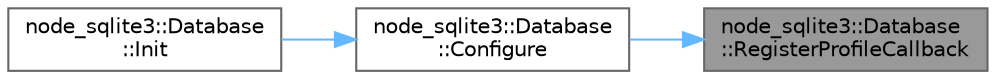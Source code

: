 digraph "node_sqlite3::Database::RegisterProfileCallback"
{
 // LATEX_PDF_SIZE
  bgcolor="transparent";
  edge [fontname=Helvetica,fontsize=10,labelfontname=Helvetica,labelfontsize=10];
  node [fontname=Helvetica,fontsize=10,shape=box,height=0.2,width=0.4];
  rankdir="RL";
  Node1 [id="Node000001",label="node_sqlite3::Database\l::RegisterProfileCallback",height=0.2,width=0.4,color="gray40", fillcolor="grey60", style="filled", fontcolor="black",tooltip=" "];
  Node1 -> Node2 [id="edge1_Node000001_Node000002",dir="back",color="steelblue1",style="solid",tooltip=" "];
  Node2 [id="Node000002",label="node_sqlite3::Database\l::Configure",height=0.2,width=0.4,color="grey40", fillcolor="white", style="filled",URL="$classnode__sqlite3_1_1_database.html#a372193fc006b0ee71755c20d67e456fb",tooltip=" "];
  Node2 -> Node3 [id="edge2_Node000002_Node000003",dir="back",color="steelblue1",style="solid",tooltip=" "];
  Node3 [id="Node000003",label="node_sqlite3::Database\l::Init",height=0.2,width=0.4,color="grey40", fillcolor="white", style="filled",URL="$classnode__sqlite3_1_1_database.html#a74347e00418fa1cfcb9e18c694c7a612",tooltip=" "];
}
